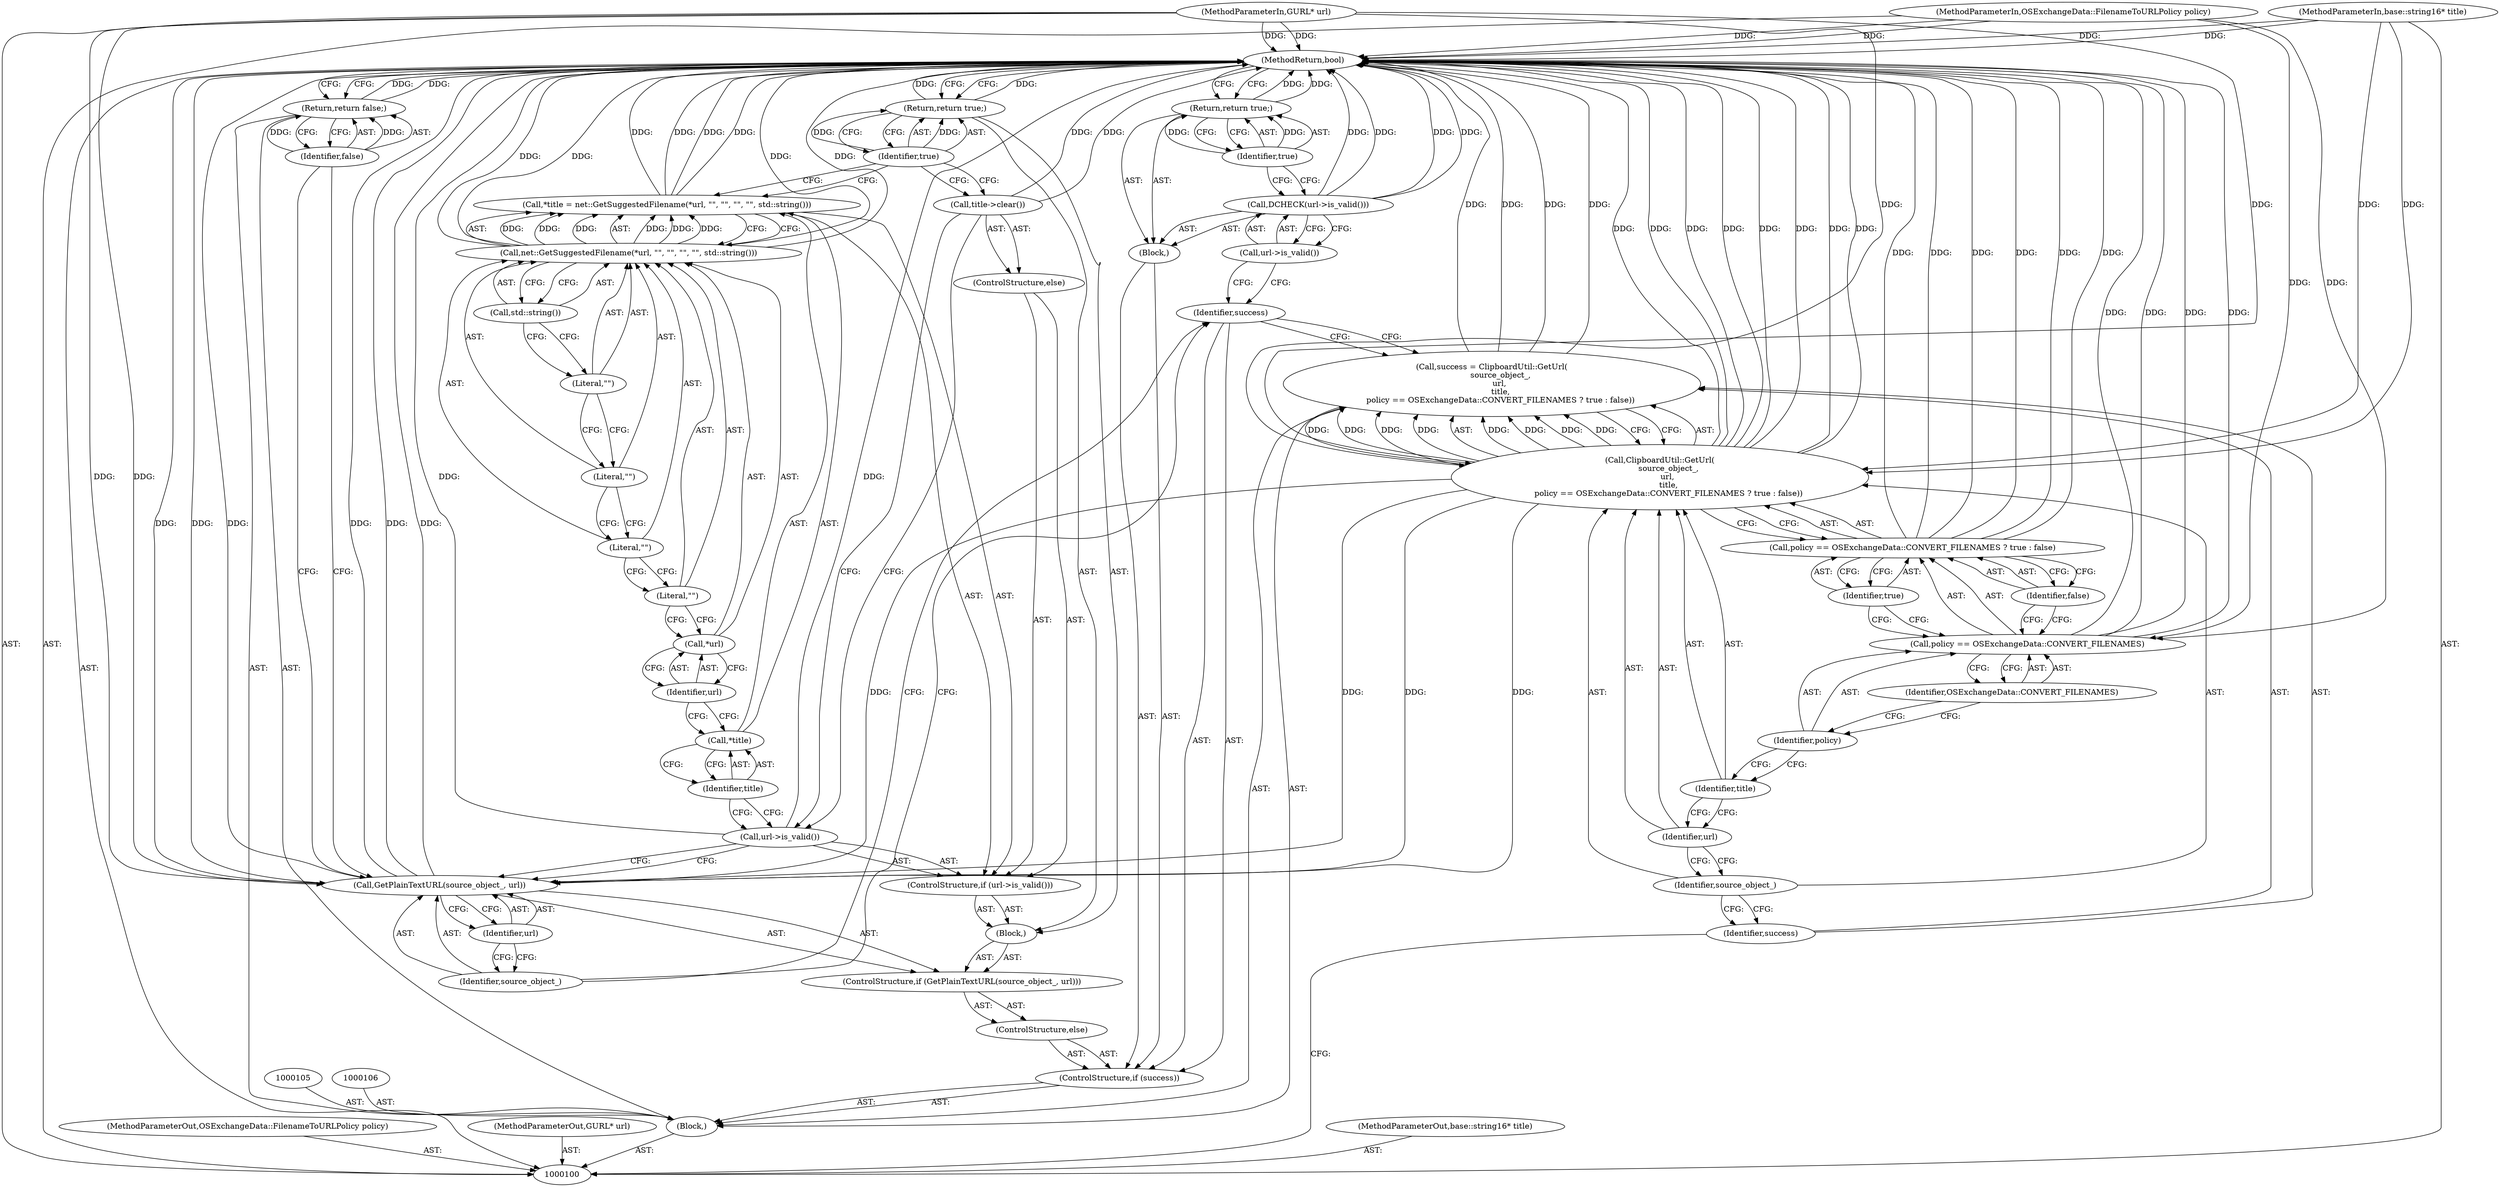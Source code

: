 digraph "0_Chrome_e93dc535728da259ec16d1c3cc393f80b25f64ae_17" {
"1000151" [label="(MethodReturn,bool)"];
"1000116" [label="(Identifier,OSExchangeData::CONVERT_FILENAMES)"];
"1000117" [label="(Identifier,true)"];
"1000118" [label="(Identifier,false)"];
"1000113" [label="(Call,policy == OSExchangeData::CONVERT_FILENAMES ? true : false)"];
"1000114" [label="(Call,policy == OSExchangeData::CONVERT_FILENAMES)"];
"1000115" [label="(Identifier,policy)"];
"1000121" [label="(Block,)"];
"1000119" [label="(ControlStructure,if (success))"];
"1000120" [label="(Identifier,success)"];
"1000123" [label="(Call,url->is_valid())"];
"1000122" [label="(Call,DCHECK(url->is_valid()))"];
"1000125" [label="(Identifier,true)"];
"1000124" [label="(Return,return true;)"];
"1000127" [label="(ControlStructure,if (GetPlainTextURL(source_object_, url)))"];
"1000128" [label="(Call,GetPlainTextURL(source_object_, url))"];
"1000129" [label="(Identifier,source_object_)"];
"1000130" [label="(Identifier,url)"];
"1000126" [label="(ControlStructure,else)"];
"1000131" [label="(Block,)"];
"1000132" [label="(ControlStructure,if (url->is_valid()))"];
"1000133" [label="(Call,url->is_valid())"];
"1000137" [label="(Call,net::GetSuggestedFilename(*url, \"\", \"\", \"\", \"\", std::string()))"];
"1000138" [label="(Call,*url)"];
"1000139" [label="(Identifier,url)"];
"1000140" [label="(Literal,\"\")"];
"1000141" [label="(Literal,\"\")"];
"1000142" [label="(Literal,\"\")"];
"1000143" [label="(Literal,\"\")"];
"1000144" [label="(Call,std::string())"];
"1000134" [label="(Call,*title = net::GetSuggestedFilename(*url, \"\", \"\", \"\", \"\", std::string()))"];
"1000135" [label="(Call,*title)"];
"1000136" [label="(Identifier,title)"];
"1000145" [label="(ControlStructure,else)"];
"1000146" [label="(Call,title->clear())"];
"1000148" [label="(Identifier,true)"];
"1000147" [label="(Return,return true;)"];
"1000101" [label="(MethodParameterIn,OSExchangeData::FilenameToURLPolicy policy)"];
"1000215" [label="(MethodParameterOut,OSExchangeData::FilenameToURLPolicy policy)"];
"1000149" [label="(Return,return false;)"];
"1000150" [label="(Identifier,false)"];
"1000102" [label="(MethodParameterIn,GURL* url)"];
"1000216" [label="(MethodParameterOut,GURL* url)"];
"1000104" [label="(Block,)"];
"1000103" [label="(MethodParameterIn,base::string16* title)"];
"1000217" [label="(MethodParameterOut,base::string16* title)"];
"1000109" [label="(Call,ClipboardUtil::GetUrl(\n       source_object_,\n      url,\n       title,\n       policy == OSExchangeData::CONVERT_FILENAMES ? true : false))"];
"1000107" [label="(Call,success = ClipboardUtil::GetUrl(\n       source_object_,\n      url,\n       title,\n       policy == OSExchangeData::CONVERT_FILENAMES ? true : false))"];
"1000108" [label="(Identifier,success)"];
"1000110" [label="(Identifier,source_object_)"];
"1000111" [label="(Identifier,url)"];
"1000112" [label="(Identifier,title)"];
"1000151" -> "1000100"  [label="AST: "];
"1000151" -> "1000124"  [label="CFG: "];
"1000151" -> "1000147"  [label="CFG: "];
"1000151" -> "1000149"  [label="CFG: "];
"1000147" -> "1000151"  [label="DDG: "];
"1000124" -> "1000151"  [label="DDG: "];
"1000149" -> "1000151"  [label="DDG: "];
"1000113" -> "1000151"  [label="DDG: "];
"1000113" -> "1000151"  [label="DDG: "];
"1000113" -> "1000151"  [label="DDG: "];
"1000128" -> "1000151"  [label="DDG: "];
"1000128" -> "1000151"  [label="DDG: "];
"1000128" -> "1000151"  [label="DDG: "];
"1000107" -> "1000151"  [label="DDG: "];
"1000107" -> "1000151"  [label="DDG: "];
"1000122" -> "1000151"  [label="DDG: "];
"1000122" -> "1000151"  [label="DDG: "];
"1000114" -> "1000151"  [label="DDG: "];
"1000114" -> "1000151"  [label="DDG: "];
"1000146" -> "1000151"  [label="DDG: "];
"1000103" -> "1000151"  [label="DDG: "];
"1000137" -> "1000151"  [label="DDG: "];
"1000137" -> "1000151"  [label="DDG: "];
"1000133" -> "1000151"  [label="DDG: "];
"1000102" -> "1000151"  [label="DDG: "];
"1000109" -> "1000151"  [label="DDG: "];
"1000109" -> "1000151"  [label="DDG: "];
"1000109" -> "1000151"  [label="DDG: "];
"1000109" -> "1000151"  [label="DDG: "];
"1000134" -> "1000151"  [label="DDG: "];
"1000134" -> "1000151"  [label="DDG: "];
"1000101" -> "1000151"  [label="DDG: "];
"1000116" -> "1000114"  [label="AST: "];
"1000116" -> "1000115"  [label="CFG: "];
"1000114" -> "1000116"  [label="CFG: "];
"1000117" -> "1000113"  [label="AST: "];
"1000117" -> "1000114"  [label="CFG: "];
"1000113" -> "1000117"  [label="CFG: "];
"1000118" -> "1000113"  [label="AST: "];
"1000118" -> "1000114"  [label="CFG: "];
"1000113" -> "1000118"  [label="CFG: "];
"1000113" -> "1000109"  [label="AST: "];
"1000113" -> "1000117"  [label="CFG: "];
"1000113" -> "1000118"  [label="CFG: "];
"1000114" -> "1000113"  [label="AST: "];
"1000117" -> "1000113"  [label="AST: "];
"1000118" -> "1000113"  [label="AST: "];
"1000109" -> "1000113"  [label="CFG: "];
"1000113" -> "1000151"  [label="DDG: "];
"1000113" -> "1000151"  [label="DDG: "];
"1000113" -> "1000151"  [label="DDG: "];
"1000114" -> "1000113"  [label="AST: "];
"1000114" -> "1000116"  [label="CFG: "];
"1000115" -> "1000114"  [label="AST: "];
"1000116" -> "1000114"  [label="AST: "];
"1000117" -> "1000114"  [label="CFG: "];
"1000118" -> "1000114"  [label="CFG: "];
"1000114" -> "1000151"  [label="DDG: "];
"1000114" -> "1000151"  [label="DDG: "];
"1000101" -> "1000114"  [label="DDG: "];
"1000115" -> "1000114"  [label="AST: "];
"1000115" -> "1000112"  [label="CFG: "];
"1000116" -> "1000115"  [label="CFG: "];
"1000121" -> "1000119"  [label="AST: "];
"1000122" -> "1000121"  [label="AST: "];
"1000124" -> "1000121"  [label="AST: "];
"1000119" -> "1000104"  [label="AST: "];
"1000120" -> "1000119"  [label="AST: "];
"1000121" -> "1000119"  [label="AST: "];
"1000126" -> "1000119"  [label="AST: "];
"1000120" -> "1000119"  [label="AST: "];
"1000120" -> "1000107"  [label="CFG: "];
"1000123" -> "1000120"  [label="CFG: "];
"1000129" -> "1000120"  [label="CFG: "];
"1000123" -> "1000122"  [label="AST: "];
"1000123" -> "1000120"  [label="CFG: "];
"1000122" -> "1000123"  [label="CFG: "];
"1000122" -> "1000121"  [label="AST: "];
"1000122" -> "1000123"  [label="CFG: "];
"1000123" -> "1000122"  [label="AST: "];
"1000125" -> "1000122"  [label="CFG: "];
"1000122" -> "1000151"  [label="DDG: "];
"1000122" -> "1000151"  [label="DDG: "];
"1000125" -> "1000124"  [label="AST: "];
"1000125" -> "1000122"  [label="CFG: "];
"1000124" -> "1000125"  [label="CFG: "];
"1000125" -> "1000124"  [label="DDG: "];
"1000124" -> "1000121"  [label="AST: "];
"1000124" -> "1000125"  [label="CFG: "];
"1000125" -> "1000124"  [label="AST: "];
"1000151" -> "1000124"  [label="CFG: "];
"1000124" -> "1000151"  [label="DDG: "];
"1000125" -> "1000124"  [label="DDG: "];
"1000127" -> "1000126"  [label="AST: "];
"1000128" -> "1000127"  [label="AST: "];
"1000131" -> "1000127"  [label="AST: "];
"1000128" -> "1000127"  [label="AST: "];
"1000128" -> "1000130"  [label="CFG: "];
"1000129" -> "1000128"  [label="AST: "];
"1000130" -> "1000128"  [label="AST: "];
"1000133" -> "1000128"  [label="CFG: "];
"1000150" -> "1000128"  [label="CFG: "];
"1000128" -> "1000151"  [label="DDG: "];
"1000128" -> "1000151"  [label="DDG: "];
"1000128" -> "1000151"  [label="DDG: "];
"1000109" -> "1000128"  [label="DDG: "];
"1000109" -> "1000128"  [label="DDG: "];
"1000102" -> "1000128"  [label="DDG: "];
"1000129" -> "1000128"  [label="AST: "];
"1000129" -> "1000120"  [label="CFG: "];
"1000130" -> "1000129"  [label="CFG: "];
"1000130" -> "1000128"  [label="AST: "];
"1000130" -> "1000129"  [label="CFG: "];
"1000128" -> "1000130"  [label="CFG: "];
"1000126" -> "1000119"  [label="AST: "];
"1000127" -> "1000126"  [label="AST: "];
"1000131" -> "1000127"  [label="AST: "];
"1000132" -> "1000131"  [label="AST: "];
"1000147" -> "1000131"  [label="AST: "];
"1000132" -> "1000131"  [label="AST: "];
"1000133" -> "1000132"  [label="AST: "];
"1000134" -> "1000132"  [label="AST: "];
"1000145" -> "1000132"  [label="AST: "];
"1000133" -> "1000132"  [label="AST: "];
"1000133" -> "1000128"  [label="CFG: "];
"1000136" -> "1000133"  [label="CFG: "];
"1000146" -> "1000133"  [label="CFG: "];
"1000133" -> "1000151"  [label="DDG: "];
"1000137" -> "1000134"  [label="AST: "];
"1000137" -> "1000144"  [label="CFG: "];
"1000138" -> "1000137"  [label="AST: "];
"1000140" -> "1000137"  [label="AST: "];
"1000141" -> "1000137"  [label="AST: "];
"1000142" -> "1000137"  [label="AST: "];
"1000143" -> "1000137"  [label="AST: "];
"1000144" -> "1000137"  [label="AST: "];
"1000134" -> "1000137"  [label="CFG: "];
"1000137" -> "1000151"  [label="DDG: "];
"1000137" -> "1000151"  [label="DDG: "];
"1000137" -> "1000134"  [label="DDG: "];
"1000137" -> "1000134"  [label="DDG: "];
"1000137" -> "1000134"  [label="DDG: "];
"1000138" -> "1000137"  [label="AST: "];
"1000138" -> "1000139"  [label="CFG: "];
"1000139" -> "1000138"  [label="AST: "];
"1000140" -> "1000138"  [label="CFG: "];
"1000139" -> "1000138"  [label="AST: "];
"1000139" -> "1000135"  [label="CFG: "];
"1000138" -> "1000139"  [label="CFG: "];
"1000140" -> "1000137"  [label="AST: "];
"1000140" -> "1000138"  [label="CFG: "];
"1000141" -> "1000140"  [label="CFG: "];
"1000141" -> "1000137"  [label="AST: "];
"1000141" -> "1000140"  [label="CFG: "];
"1000142" -> "1000141"  [label="CFG: "];
"1000142" -> "1000137"  [label="AST: "];
"1000142" -> "1000141"  [label="CFG: "];
"1000143" -> "1000142"  [label="CFG: "];
"1000143" -> "1000137"  [label="AST: "];
"1000143" -> "1000142"  [label="CFG: "];
"1000144" -> "1000143"  [label="CFG: "];
"1000144" -> "1000137"  [label="AST: "];
"1000144" -> "1000143"  [label="CFG: "];
"1000137" -> "1000144"  [label="CFG: "];
"1000134" -> "1000132"  [label="AST: "];
"1000134" -> "1000137"  [label="CFG: "];
"1000135" -> "1000134"  [label="AST: "];
"1000137" -> "1000134"  [label="AST: "];
"1000148" -> "1000134"  [label="CFG: "];
"1000134" -> "1000151"  [label="DDG: "];
"1000134" -> "1000151"  [label="DDG: "];
"1000137" -> "1000134"  [label="DDG: "];
"1000137" -> "1000134"  [label="DDG: "];
"1000137" -> "1000134"  [label="DDG: "];
"1000135" -> "1000134"  [label="AST: "];
"1000135" -> "1000136"  [label="CFG: "];
"1000136" -> "1000135"  [label="AST: "];
"1000139" -> "1000135"  [label="CFG: "];
"1000136" -> "1000135"  [label="AST: "];
"1000136" -> "1000133"  [label="CFG: "];
"1000135" -> "1000136"  [label="CFG: "];
"1000145" -> "1000132"  [label="AST: "];
"1000146" -> "1000145"  [label="AST: "];
"1000146" -> "1000145"  [label="AST: "];
"1000146" -> "1000133"  [label="CFG: "];
"1000148" -> "1000146"  [label="CFG: "];
"1000146" -> "1000151"  [label="DDG: "];
"1000148" -> "1000147"  [label="AST: "];
"1000148" -> "1000134"  [label="CFG: "];
"1000148" -> "1000146"  [label="CFG: "];
"1000147" -> "1000148"  [label="CFG: "];
"1000148" -> "1000147"  [label="DDG: "];
"1000147" -> "1000131"  [label="AST: "];
"1000147" -> "1000148"  [label="CFG: "];
"1000148" -> "1000147"  [label="AST: "];
"1000151" -> "1000147"  [label="CFG: "];
"1000147" -> "1000151"  [label="DDG: "];
"1000148" -> "1000147"  [label="DDG: "];
"1000101" -> "1000100"  [label="AST: "];
"1000101" -> "1000151"  [label="DDG: "];
"1000101" -> "1000114"  [label="DDG: "];
"1000215" -> "1000100"  [label="AST: "];
"1000149" -> "1000104"  [label="AST: "];
"1000149" -> "1000150"  [label="CFG: "];
"1000150" -> "1000149"  [label="AST: "];
"1000151" -> "1000149"  [label="CFG: "];
"1000149" -> "1000151"  [label="DDG: "];
"1000150" -> "1000149"  [label="DDG: "];
"1000150" -> "1000149"  [label="AST: "];
"1000150" -> "1000128"  [label="CFG: "];
"1000149" -> "1000150"  [label="CFG: "];
"1000150" -> "1000149"  [label="DDG: "];
"1000102" -> "1000100"  [label="AST: "];
"1000102" -> "1000151"  [label="DDG: "];
"1000102" -> "1000109"  [label="DDG: "];
"1000102" -> "1000128"  [label="DDG: "];
"1000216" -> "1000100"  [label="AST: "];
"1000104" -> "1000100"  [label="AST: "];
"1000105" -> "1000104"  [label="AST: "];
"1000106" -> "1000104"  [label="AST: "];
"1000107" -> "1000104"  [label="AST: "];
"1000119" -> "1000104"  [label="AST: "];
"1000149" -> "1000104"  [label="AST: "];
"1000103" -> "1000100"  [label="AST: "];
"1000103" -> "1000151"  [label="DDG: "];
"1000103" -> "1000109"  [label="DDG: "];
"1000217" -> "1000100"  [label="AST: "];
"1000109" -> "1000107"  [label="AST: "];
"1000109" -> "1000113"  [label="CFG: "];
"1000110" -> "1000109"  [label="AST: "];
"1000111" -> "1000109"  [label="AST: "];
"1000112" -> "1000109"  [label="AST: "];
"1000113" -> "1000109"  [label="AST: "];
"1000107" -> "1000109"  [label="CFG: "];
"1000109" -> "1000151"  [label="DDG: "];
"1000109" -> "1000151"  [label="DDG: "];
"1000109" -> "1000151"  [label="DDG: "];
"1000109" -> "1000151"  [label="DDG: "];
"1000109" -> "1000107"  [label="DDG: "];
"1000109" -> "1000107"  [label="DDG: "];
"1000109" -> "1000107"  [label="DDG: "];
"1000109" -> "1000107"  [label="DDG: "];
"1000102" -> "1000109"  [label="DDG: "];
"1000103" -> "1000109"  [label="DDG: "];
"1000109" -> "1000128"  [label="DDG: "];
"1000109" -> "1000128"  [label="DDG: "];
"1000107" -> "1000104"  [label="AST: "];
"1000107" -> "1000109"  [label="CFG: "];
"1000108" -> "1000107"  [label="AST: "];
"1000109" -> "1000107"  [label="AST: "];
"1000120" -> "1000107"  [label="CFG: "];
"1000107" -> "1000151"  [label="DDG: "];
"1000107" -> "1000151"  [label="DDG: "];
"1000109" -> "1000107"  [label="DDG: "];
"1000109" -> "1000107"  [label="DDG: "];
"1000109" -> "1000107"  [label="DDG: "];
"1000109" -> "1000107"  [label="DDG: "];
"1000108" -> "1000107"  [label="AST: "];
"1000108" -> "1000100"  [label="CFG: "];
"1000110" -> "1000108"  [label="CFG: "];
"1000110" -> "1000109"  [label="AST: "];
"1000110" -> "1000108"  [label="CFG: "];
"1000111" -> "1000110"  [label="CFG: "];
"1000111" -> "1000109"  [label="AST: "];
"1000111" -> "1000110"  [label="CFG: "];
"1000112" -> "1000111"  [label="CFG: "];
"1000112" -> "1000109"  [label="AST: "];
"1000112" -> "1000111"  [label="CFG: "];
"1000115" -> "1000112"  [label="CFG: "];
}
